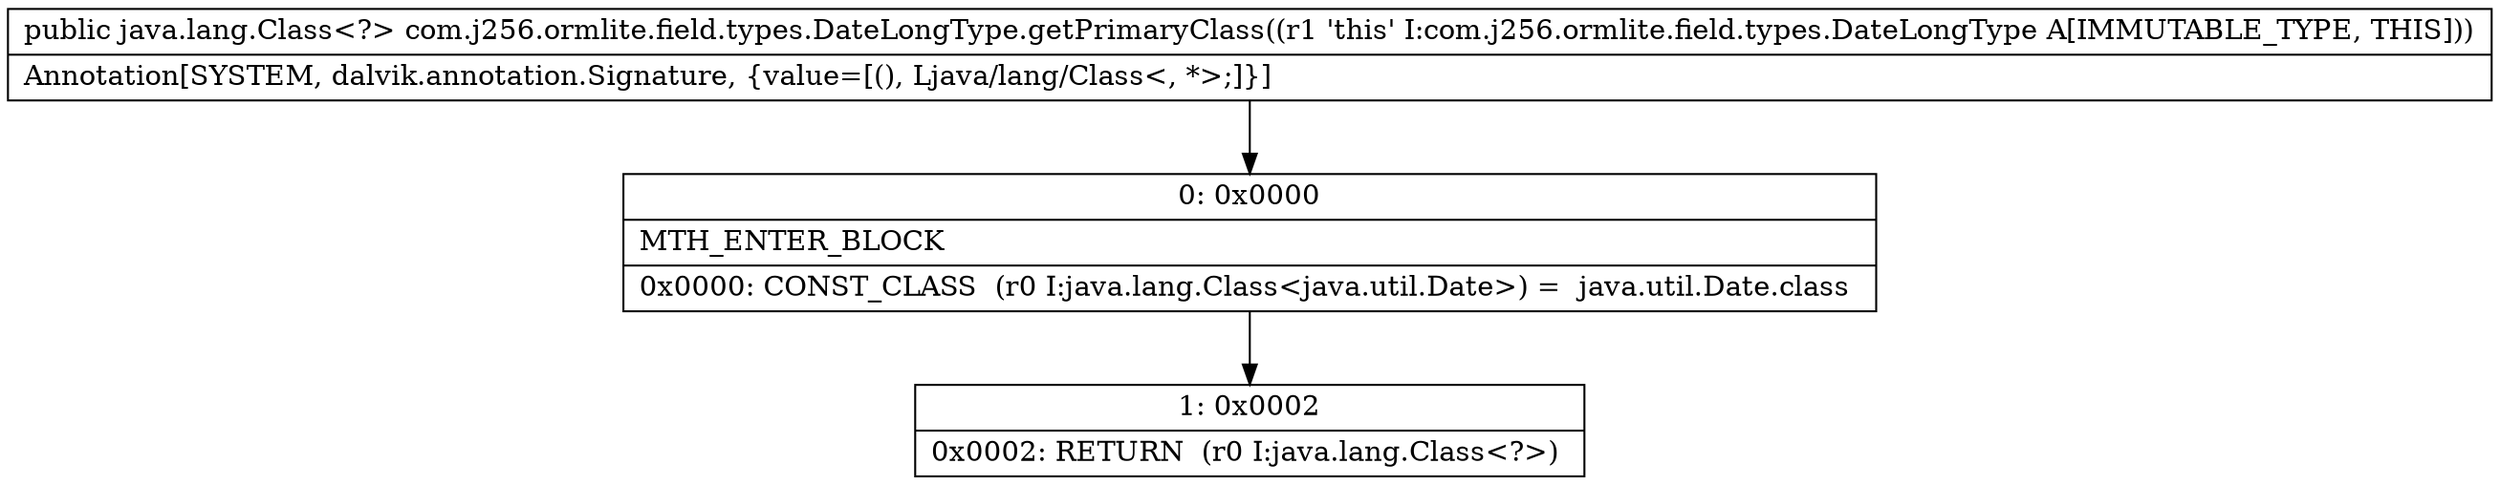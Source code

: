 digraph "CFG forcom.j256.ormlite.field.types.DateLongType.getPrimaryClass()Ljava\/lang\/Class;" {
Node_0 [shape=record,label="{0\:\ 0x0000|MTH_ENTER_BLOCK\l|0x0000: CONST_CLASS  (r0 I:java.lang.Class\<java.util.Date\>) =  java.util.Date.class \l}"];
Node_1 [shape=record,label="{1\:\ 0x0002|0x0002: RETURN  (r0 I:java.lang.Class\<?\>) \l}"];
MethodNode[shape=record,label="{public java.lang.Class\<?\> com.j256.ormlite.field.types.DateLongType.getPrimaryClass((r1 'this' I:com.j256.ormlite.field.types.DateLongType A[IMMUTABLE_TYPE, THIS]))  | Annotation[SYSTEM, dalvik.annotation.Signature, \{value=[(), Ljava\/lang\/Class\<, *\>;]\}]\l}"];
MethodNode -> Node_0;
Node_0 -> Node_1;
}


